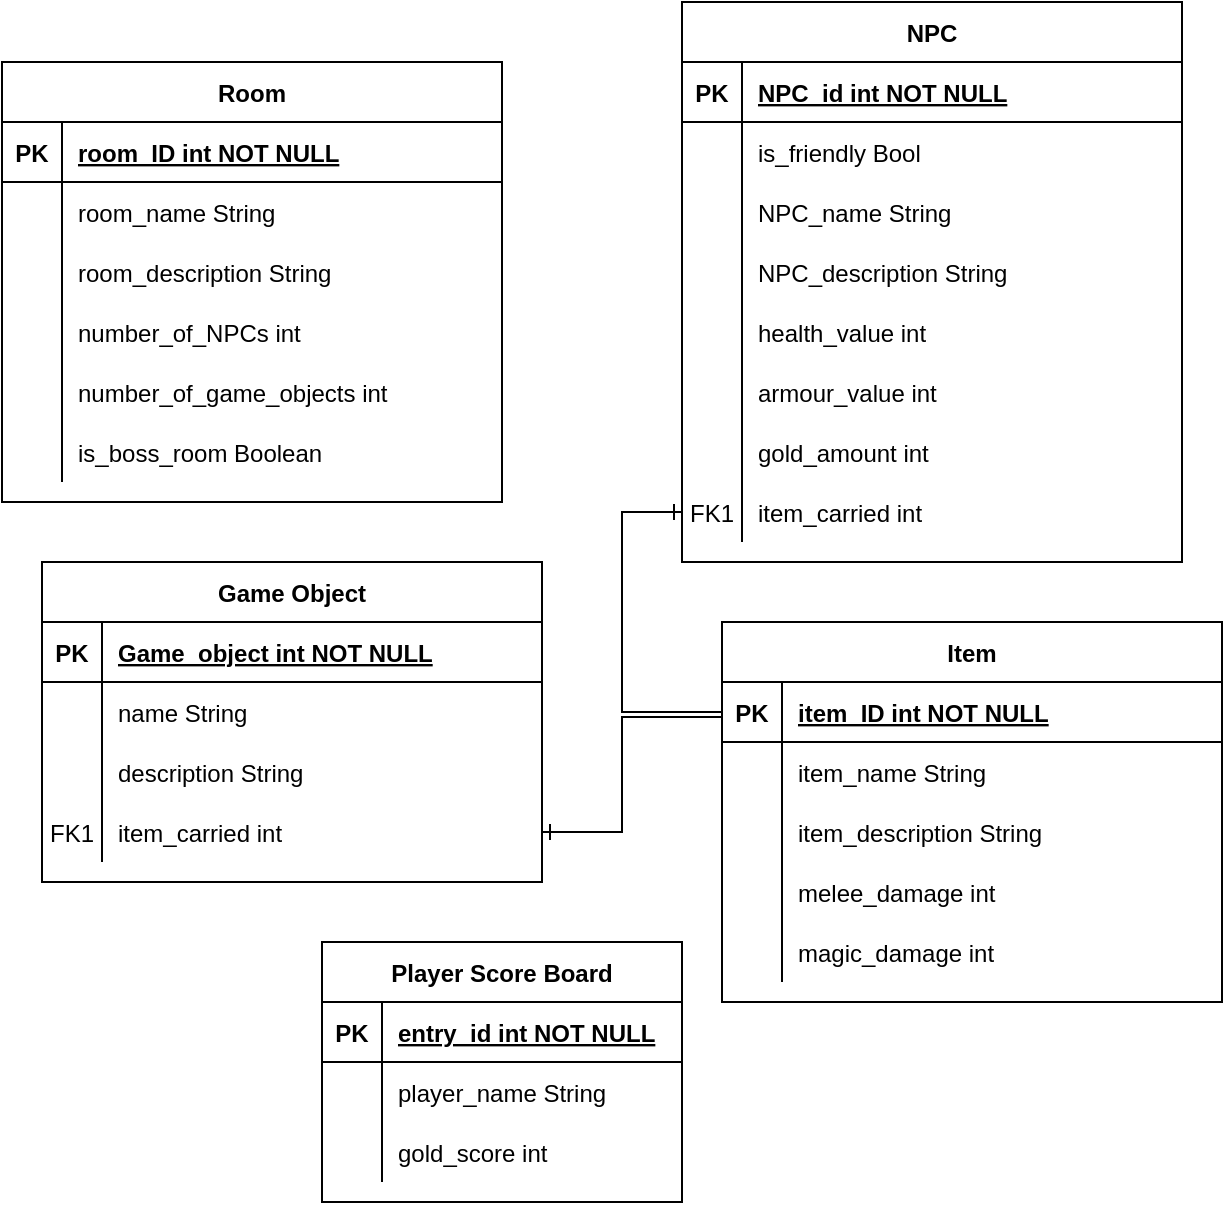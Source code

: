<mxfile version="13.9.9" type="device"><diagram id="R2lEEEUBdFMjLlhIrx00" name="Page-1"><mxGraphModel dx="1106" dy="744" grid="1" gridSize="10" guides="1" tooltips="1" connect="1" arrows="1" fold="1" page="1" pageScale="1" pageWidth="850" pageHeight="1100" math="0" shadow="0" extFonts="Permanent Marker^https://fonts.googleapis.com/css?family=Permanent+Marker"><root><mxCell id="0"/><mxCell id="1" parent="0"/><mxCell id="C-vyLk0tnHw3VtMMgP7b-23" value="Room" style="shape=table;startSize=30;container=1;collapsible=1;childLayout=tableLayout;fixedRows=1;rowLines=0;fontStyle=1;align=center;resizeLast=1;" parent="1" vertex="1"><mxGeometry x="80" y="120" width="250" height="220" as="geometry"/></mxCell><mxCell id="C-vyLk0tnHw3VtMMgP7b-24" value="" style="shape=partialRectangle;collapsible=0;dropTarget=0;pointerEvents=0;fillColor=none;points=[[0,0.5],[1,0.5]];portConstraint=eastwest;top=0;left=0;right=0;bottom=1;" parent="C-vyLk0tnHw3VtMMgP7b-23" vertex="1"><mxGeometry y="30" width="250" height="30" as="geometry"/></mxCell><mxCell id="C-vyLk0tnHw3VtMMgP7b-25" value="PK" style="shape=partialRectangle;overflow=hidden;connectable=0;fillColor=none;top=0;left=0;bottom=0;right=0;fontStyle=1;" parent="C-vyLk0tnHw3VtMMgP7b-24" vertex="1"><mxGeometry width="30" height="30" as="geometry"/></mxCell><mxCell id="C-vyLk0tnHw3VtMMgP7b-26" value="room_ID int NOT NULL " style="shape=partialRectangle;overflow=hidden;connectable=0;fillColor=none;top=0;left=0;bottom=0;right=0;align=left;spacingLeft=6;fontStyle=5;" parent="C-vyLk0tnHw3VtMMgP7b-24" vertex="1"><mxGeometry x="30" width="220" height="30" as="geometry"/></mxCell><mxCell id="C-vyLk0tnHw3VtMMgP7b-27" value="" style="shape=partialRectangle;collapsible=0;dropTarget=0;pointerEvents=0;fillColor=none;points=[[0,0.5],[1,0.5]];portConstraint=eastwest;top=0;left=0;right=0;bottom=0;" parent="C-vyLk0tnHw3VtMMgP7b-23" vertex="1"><mxGeometry y="60" width="250" height="30" as="geometry"/></mxCell><mxCell id="C-vyLk0tnHw3VtMMgP7b-28" value="" style="shape=partialRectangle;overflow=hidden;connectable=0;fillColor=none;top=0;left=0;bottom=0;right=0;" parent="C-vyLk0tnHw3VtMMgP7b-27" vertex="1"><mxGeometry width="30" height="30" as="geometry"/></mxCell><mxCell id="C-vyLk0tnHw3VtMMgP7b-29" value="room_name String" style="shape=partialRectangle;overflow=hidden;connectable=0;fillColor=none;top=0;left=0;bottom=0;right=0;align=left;spacingLeft=6;" parent="C-vyLk0tnHw3VtMMgP7b-27" vertex="1"><mxGeometry x="30" width="220" height="30" as="geometry"/></mxCell><mxCell id="DumQzzV8WXWNfINCLdNf-2" value="" style="shape=partialRectangle;collapsible=0;dropTarget=0;pointerEvents=0;fillColor=none;top=0;left=0;bottom=0;right=0;points=[[0,0.5],[1,0.5]];portConstraint=eastwest;" parent="C-vyLk0tnHw3VtMMgP7b-23" vertex="1"><mxGeometry y="90" width="250" height="30" as="geometry"/></mxCell><mxCell id="DumQzzV8WXWNfINCLdNf-3" value="" style="shape=partialRectangle;connectable=0;fillColor=none;top=0;left=0;bottom=0;right=0;editable=1;overflow=hidden;" parent="DumQzzV8WXWNfINCLdNf-2" vertex="1"><mxGeometry width="30" height="30" as="geometry"/></mxCell><mxCell id="DumQzzV8WXWNfINCLdNf-4" value="room_description String" style="shape=partialRectangle;connectable=0;fillColor=none;top=0;left=0;bottom=0;right=0;align=left;spacingLeft=6;overflow=hidden;" parent="DumQzzV8WXWNfINCLdNf-2" vertex="1"><mxGeometry x="30" width="220" height="30" as="geometry"/></mxCell><mxCell id="DumQzzV8WXWNfINCLdNf-108" value="" style="shape=partialRectangle;collapsible=0;dropTarget=0;pointerEvents=0;fillColor=none;top=0;left=0;bottom=0;right=0;points=[[0,0.5],[1,0.5]];portConstraint=eastwest;" parent="C-vyLk0tnHw3VtMMgP7b-23" vertex="1"><mxGeometry y="120" width="250" height="30" as="geometry"/></mxCell><mxCell id="DumQzzV8WXWNfINCLdNf-109" value="" style="shape=partialRectangle;connectable=0;fillColor=none;top=0;left=0;bottom=0;right=0;editable=1;overflow=hidden;" parent="DumQzzV8WXWNfINCLdNf-108" vertex="1"><mxGeometry width="30" height="30" as="geometry"/></mxCell><mxCell id="DumQzzV8WXWNfINCLdNf-110" value="number_of_NPCs int" style="shape=partialRectangle;connectable=0;fillColor=none;top=0;left=0;bottom=0;right=0;align=left;spacingLeft=6;overflow=hidden;" parent="DumQzzV8WXWNfINCLdNf-108" vertex="1"><mxGeometry x="30" width="220" height="30" as="geometry"/></mxCell><mxCell id="DumQzzV8WXWNfINCLdNf-132" value="" style="shape=partialRectangle;collapsible=0;dropTarget=0;pointerEvents=0;fillColor=none;top=0;left=0;bottom=0;right=0;points=[[0,0.5],[1,0.5]];portConstraint=eastwest;" parent="C-vyLk0tnHw3VtMMgP7b-23" vertex="1"><mxGeometry y="150" width="250" height="30" as="geometry"/></mxCell><mxCell id="DumQzzV8WXWNfINCLdNf-133" value="" style="shape=partialRectangle;connectable=0;fillColor=none;top=0;left=0;bottom=0;right=0;editable=1;overflow=hidden;" parent="DumQzzV8WXWNfINCLdNf-132" vertex="1"><mxGeometry width="30" height="30" as="geometry"/></mxCell><mxCell id="DumQzzV8WXWNfINCLdNf-134" value="number_of_game_objects int" style="shape=partialRectangle;connectable=0;fillColor=none;top=0;left=0;bottom=0;right=0;align=left;spacingLeft=6;overflow=hidden;" parent="DumQzzV8WXWNfINCLdNf-132" vertex="1"><mxGeometry x="30" width="220" height="30" as="geometry"/></mxCell><mxCell id="DumQzzV8WXWNfINCLdNf-203" value="" style="shape=partialRectangle;collapsible=0;dropTarget=0;pointerEvents=0;fillColor=none;top=0;left=0;bottom=0;right=0;points=[[0,0.5],[1,0.5]];portConstraint=eastwest;" parent="C-vyLk0tnHw3VtMMgP7b-23" vertex="1"><mxGeometry y="180" width="250" height="30" as="geometry"/></mxCell><mxCell id="DumQzzV8WXWNfINCLdNf-204" value="" style="shape=partialRectangle;connectable=0;fillColor=none;top=0;left=0;bottom=0;right=0;editable=1;overflow=hidden;" parent="DumQzzV8WXWNfINCLdNf-203" vertex="1"><mxGeometry width="30" height="30" as="geometry"/></mxCell><mxCell id="DumQzzV8WXWNfINCLdNf-205" value="is_boss_room Boolean" style="shape=partialRectangle;connectable=0;fillColor=none;top=0;left=0;bottom=0;right=0;align=left;spacingLeft=6;overflow=hidden;" parent="DumQzzV8WXWNfINCLdNf-203" vertex="1"><mxGeometry x="30" width="220" height="30" as="geometry"/></mxCell><mxCell id="DumQzzV8WXWNfINCLdNf-79" style="edgeStyle=elbowEdgeStyle;rounded=0;orthogonalLoop=1;jettySize=auto;html=1;exitX=1;exitY=0.5;exitDx=0;exitDy=0;entryX=1;entryY=0.5;entryDx=0;entryDy=0;endArrow=ERzeroToMany;endFill=1;" parent="1" edge="1"><mxGeometry relative="1" as="geometry"><mxPoint x="760" y="275" as="targetPoint"/><Array as="points"><mxPoint x="810" y="340"/></Array></mxGeometry></mxCell><mxCell id="DumQzzV8WXWNfINCLdNf-97" value="NPC" style="shape=table;startSize=30;container=1;collapsible=1;childLayout=tableLayout;fixedRows=1;rowLines=0;fontStyle=1;align=center;resizeLast=1;" parent="1" vertex="1"><mxGeometry x="420" y="90" width="250" height="280" as="geometry"/></mxCell><mxCell id="DumQzzV8WXWNfINCLdNf-98" value="" style="shape=partialRectangle;collapsible=0;dropTarget=0;pointerEvents=0;fillColor=none;points=[[0,0.5],[1,0.5]];portConstraint=eastwest;top=0;left=0;right=0;bottom=1;" parent="DumQzzV8WXWNfINCLdNf-97" vertex="1"><mxGeometry y="30" width="250" height="30" as="geometry"/></mxCell><mxCell id="DumQzzV8WXWNfINCLdNf-99" value="PK" style="shape=partialRectangle;overflow=hidden;connectable=0;fillColor=none;top=0;left=0;bottom=0;right=0;fontStyle=1;" parent="DumQzzV8WXWNfINCLdNf-98" vertex="1"><mxGeometry width="30" height="30" as="geometry"/></mxCell><mxCell id="DumQzzV8WXWNfINCLdNf-100" value="NPC_id int NOT NULL" style="shape=partialRectangle;overflow=hidden;connectable=0;fillColor=none;top=0;left=0;bottom=0;right=0;align=left;spacingLeft=6;fontStyle=5;" parent="DumQzzV8WXWNfINCLdNf-98" vertex="1"><mxGeometry x="30" width="220" height="30" as="geometry"/></mxCell><mxCell id="IhYnLyJMetpq5GL2P0Ig-9" value="" style="shape=partialRectangle;collapsible=0;dropTarget=0;pointerEvents=0;fillColor=none;top=0;left=0;bottom=0;right=0;points=[[0,0.5],[1,0.5]];portConstraint=eastwest;" vertex="1" parent="DumQzzV8WXWNfINCLdNf-97"><mxGeometry y="60" width="250" height="30" as="geometry"/></mxCell><mxCell id="IhYnLyJMetpq5GL2P0Ig-10" value="" style="shape=partialRectangle;connectable=0;fillColor=none;top=0;left=0;bottom=0;right=0;editable=1;overflow=hidden;" vertex="1" parent="IhYnLyJMetpq5GL2P0Ig-9"><mxGeometry width="30" height="30" as="geometry"/></mxCell><mxCell id="IhYnLyJMetpq5GL2P0Ig-11" value="is_friendly Bool" style="shape=partialRectangle;connectable=0;fillColor=none;top=0;left=0;bottom=0;right=0;align=left;spacingLeft=6;overflow=hidden;" vertex="1" parent="IhYnLyJMetpq5GL2P0Ig-9"><mxGeometry x="30" width="220" height="30" as="geometry"/></mxCell><mxCell id="DumQzzV8WXWNfINCLdNf-101" value="" style="shape=partialRectangle;collapsible=0;dropTarget=0;pointerEvents=0;fillColor=none;points=[[0,0.5],[1,0.5]];portConstraint=eastwest;top=0;left=0;right=0;bottom=0;" parent="DumQzzV8WXWNfINCLdNf-97" vertex="1"><mxGeometry y="90" width="250" height="30" as="geometry"/></mxCell><mxCell id="DumQzzV8WXWNfINCLdNf-102" value="" style="shape=partialRectangle;overflow=hidden;connectable=0;fillColor=none;top=0;left=0;bottom=0;right=0;" parent="DumQzzV8WXWNfINCLdNf-101" vertex="1"><mxGeometry width="30" height="30" as="geometry"/></mxCell><mxCell id="DumQzzV8WXWNfINCLdNf-103" value="NPC_name String" style="shape=partialRectangle;overflow=hidden;connectable=0;fillColor=none;top=0;left=0;bottom=0;right=0;align=left;spacingLeft=6;" parent="DumQzzV8WXWNfINCLdNf-101" vertex="1"><mxGeometry x="30" width="220" height="30" as="geometry"/></mxCell><mxCell id="DumQzzV8WXWNfINCLdNf-104" value="" style="shape=partialRectangle;collapsible=0;dropTarget=0;pointerEvents=0;fillColor=none;top=0;left=0;bottom=0;right=0;points=[[0,0.5],[1,0.5]];portConstraint=eastwest;" parent="DumQzzV8WXWNfINCLdNf-97" vertex="1"><mxGeometry y="120" width="250" height="30" as="geometry"/></mxCell><mxCell id="DumQzzV8WXWNfINCLdNf-105" value="" style="shape=partialRectangle;connectable=0;fillColor=none;top=0;left=0;bottom=0;right=0;editable=1;overflow=hidden;" parent="DumQzzV8WXWNfINCLdNf-104" vertex="1"><mxGeometry width="30" height="30" as="geometry"/></mxCell><mxCell id="DumQzzV8WXWNfINCLdNf-106" value="NPC_description String" style="shape=partialRectangle;connectable=0;fillColor=none;top=0;left=0;bottom=0;right=0;align=left;spacingLeft=6;overflow=hidden;" parent="DumQzzV8WXWNfINCLdNf-104" vertex="1"><mxGeometry x="30" width="220" height="30" as="geometry"/></mxCell><mxCell id="DumQzzV8WXWNfINCLdNf-169" value="" style="shape=partialRectangle;collapsible=0;dropTarget=0;pointerEvents=0;fillColor=none;top=0;left=0;bottom=0;right=0;points=[[0,0.5],[1,0.5]];portConstraint=eastwest;" parent="DumQzzV8WXWNfINCLdNf-97" vertex="1"><mxGeometry y="150" width="250" height="30" as="geometry"/></mxCell><mxCell id="DumQzzV8WXWNfINCLdNf-170" value="" style="shape=partialRectangle;connectable=0;fillColor=none;top=0;left=0;bottom=0;right=0;editable=1;overflow=hidden;" parent="DumQzzV8WXWNfINCLdNf-169" vertex="1"><mxGeometry width="30" height="30" as="geometry"/></mxCell><mxCell id="DumQzzV8WXWNfINCLdNf-171" value="health_value int" style="shape=partialRectangle;connectable=0;fillColor=none;top=0;left=0;bottom=0;right=0;align=left;spacingLeft=6;overflow=hidden;" parent="DumQzzV8WXWNfINCLdNf-169" vertex="1"><mxGeometry x="30" width="220" height="30" as="geometry"/></mxCell><mxCell id="DumQzzV8WXWNfINCLdNf-173" value="" style="shape=partialRectangle;collapsible=0;dropTarget=0;pointerEvents=0;fillColor=none;top=0;left=0;bottom=0;right=0;points=[[0,0.5],[1,0.5]];portConstraint=eastwest;" parent="DumQzzV8WXWNfINCLdNf-97" vertex="1"><mxGeometry y="180" width="250" height="30" as="geometry"/></mxCell><mxCell id="DumQzzV8WXWNfINCLdNf-174" value="" style="shape=partialRectangle;connectable=0;fillColor=none;top=0;left=0;bottom=0;right=0;editable=1;overflow=hidden;" parent="DumQzzV8WXWNfINCLdNf-173" vertex="1"><mxGeometry width="30" height="30" as="geometry"/></mxCell><mxCell id="DumQzzV8WXWNfINCLdNf-175" value="armour_value int" style="shape=partialRectangle;connectable=0;fillColor=none;top=0;left=0;bottom=0;right=0;align=left;spacingLeft=6;overflow=hidden;" parent="DumQzzV8WXWNfINCLdNf-173" vertex="1"><mxGeometry x="30" width="220" height="30" as="geometry"/></mxCell><mxCell id="DumQzzV8WXWNfINCLdNf-136" value="" style="shape=partialRectangle;collapsible=0;dropTarget=0;pointerEvents=0;fillColor=none;top=0;left=0;bottom=0;right=0;points=[[0,0.5],[1,0.5]];portConstraint=eastwest;" parent="DumQzzV8WXWNfINCLdNf-97" vertex="1"><mxGeometry y="210" width="250" height="30" as="geometry"/></mxCell><mxCell id="DumQzzV8WXWNfINCLdNf-137" value="" style="shape=partialRectangle;connectable=0;fillColor=none;top=0;left=0;bottom=0;right=0;editable=1;overflow=hidden;" parent="DumQzzV8WXWNfINCLdNf-136" vertex="1"><mxGeometry width="30" height="30" as="geometry"/></mxCell><mxCell id="DumQzzV8WXWNfINCLdNf-138" value="gold_amount int" style="shape=partialRectangle;connectable=0;fillColor=none;top=0;left=0;bottom=0;right=0;align=left;spacingLeft=6;overflow=hidden;" parent="DumQzzV8WXWNfINCLdNf-136" vertex="1"><mxGeometry x="30" width="220" height="30" as="geometry"/></mxCell><mxCell id="DumQzzV8WXWNfINCLdNf-159" value="" style="shape=partialRectangle;collapsible=0;dropTarget=0;pointerEvents=0;fillColor=none;top=0;left=0;bottom=0;right=0;points=[[0,0.5],[1,0.5]];portConstraint=eastwest;" parent="DumQzzV8WXWNfINCLdNf-97" vertex="1"><mxGeometry y="240" width="250" height="30" as="geometry"/></mxCell><mxCell id="DumQzzV8WXWNfINCLdNf-160" value="FK1" style="shape=partialRectangle;connectable=0;fillColor=none;top=0;left=0;bottom=0;right=0;editable=1;overflow=hidden;" parent="DumQzzV8WXWNfINCLdNf-159" vertex="1"><mxGeometry width="30" height="30" as="geometry"/></mxCell><mxCell id="DumQzzV8WXWNfINCLdNf-161" value="item_carried int" style="shape=partialRectangle;connectable=0;fillColor=none;top=0;left=0;bottom=0;right=0;align=left;spacingLeft=6;overflow=hidden;" parent="DumQzzV8WXWNfINCLdNf-159" vertex="1"><mxGeometry x="30" width="220" height="30" as="geometry"/></mxCell><mxCell id="DumQzzV8WXWNfINCLdNf-167" style="edgeStyle=elbowEdgeStyle;rounded=0;orthogonalLoop=1;jettySize=auto;html=1;exitX=0;exitY=0.25;exitDx=0;exitDy=0;entryX=1;entryY=0.5;entryDx=0;entryDy=0;endArrow=ERone;endFill=0;" parent="1" source="DumQzzV8WXWNfINCLdNf-121" target="DumQzzV8WXWNfINCLdNf-156" edge="1"><mxGeometry relative="1" as="geometry"><Array as="points"><mxPoint x="390" y="470"/></Array></mxGeometry></mxCell><mxCell id="DumQzzV8WXWNfINCLdNf-121" value="Item" style="shape=table;startSize=30;container=1;collapsible=1;childLayout=tableLayout;fixedRows=1;rowLines=0;fontStyle=1;align=center;resizeLast=1;" parent="1" vertex="1"><mxGeometry x="440" y="400" width="250" height="190" as="geometry"/></mxCell><mxCell id="DumQzzV8WXWNfINCLdNf-122" value="" style="shape=partialRectangle;collapsible=0;dropTarget=0;pointerEvents=0;fillColor=none;points=[[0,0.5],[1,0.5]];portConstraint=eastwest;top=0;left=0;right=0;bottom=1;" parent="DumQzzV8WXWNfINCLdNf-121" vertex="1"><mxGeometry y="30" width="250" height="30" as="geometry"/></mxCell><mxCell id="DumQzzV8WXWNfINCLdNf-123" value="PK" style="shape=partialRectangle;overflow=hidden;connectable=0;fillColor=none;top=0;left=0;bottom=0;right=0;fontStyle=1;" parent="DumQzzV8WXWNfINCLdNf-122" vertex="1"><mxGeometry width="30" height="30" as="geometry"/></mxCell><mxCell id="DumQzzV8WXWNfINCLdNf-124" value="item_ID int NOT NULL " style="shape=partialRectangle;overflow=hidden;connectable=0;fillColor=none;top=0;left=0;bottom=0;right=0;align=left;spacingLeft=6;fontStyle=5;" parent="DumQzzV8WXWNfINCLdNf-122" vertex="1"><mxGeometry x="30" width="220" height="30" as="geometry"/></mxCell><mxCell id="DumQzzV8WXWNfINCLdNf-125" value="" style="shape=partialRectangle;collapsible=0;dropTarget=0;pointerEvents=0;fillColor=none;points=[[0,0.5],[1,0.5]];portConstraint=eastwest;top=0;left=0;right=0;bottom=0;" parent="DumQzzV8WXWNfINCLdNf-121" vertex="1"><mxGeometry y="60" width="250" height="30" as="geometry"/></mxCell><mxCell id="DumQzzV8WXWNfINCLdNf-126" value="" style="shape=partialRectangle;overflow=hidden;connectable=0;fillColor=none;top=0;left=0;bottom=0;right=0;" parent="DumQzzV8WXWNfINCLdNf-125" vertex="1"><mxGeometry width="30" height="30" as="geometry"/></mxCell><mxCell id="DumQzzV8WXWNfINCLdNf-127" value="item_name String" style="shape=partialRectangle;overflow=hidden;connectable=0;fillColor=none;top=0;left=0;bottom=0;right=0;align=left;spacingLeft=6;" parent="DumQzzV8WXWNfINCLdNf-125" vertex="1"><mxGeometry x="30" width="220" height="30" as="geometry"/></mxCell><mxCell id="DumQzzV8WXWNfINCLdNf-128" value="" style="shape=partialRectangle;collapsible=0;dropTarget=0;pointerEvents=0;fillColor=none;top=0;left=0;bottom=0;right=0;points=[[0,0.5],[1,0.5]];portConstraint=eastwest;" parent="DumQzzV8WXWNfINCLdNf-121" vertex="1"><mxGeometry y="90" width="250" height="30" as="geometry"/></mxCell><mxCell id="DumQzzV8WXWNfINCLdNf-129" value="" style="shape=partialRectangle;connectable=0;fillColor=none;top=0;left=0;bottom=0;right=0;editable=1;overflow=hidden;" parent="DumQzzV8WXWNfINCLdNf-128" vertex="1"><mxGeometry width="30" height="30" as="geometry"/></mxCell><mxCell id="DumQzzV8WXWNfINCLdNf-130" value="item_description String" style="shape=partialRectangle;connectable=0;fillColor=none;top=0;left=0;bottom=0;right=0;align=left;spacingLeft=6;overflow=hidden;" parent="DumQzzV8WXWNfINCLdNf-128" vertex="1"><mxGeometry x="30" width="220" height="30" as="geometry"/></mxCell><mxCell id="DumQzzV8WXWNfINCLdNf-164" value="" style="shape=partialRectangle;collapsible=0;dropTarget=0;pointerEvents=0;fillColor=none;top=0;left=0;bottom=0;right=0;points=[[0,0.5],[1,0.5]];portConstraint=eastwest;" parent="DumQzzV8WXWNfINCLdNf-121" vertex="1"><mxGeometry y="120" width="250" height="30" as="geometry"/></mxCell><mxCell id="DumQzzV8WXWNfINCLdNf-165" value="" style="shape=partialRectangle;connectable=0;fillColor=none;top=0;left=0;bottom=0;right=0;editable=1;overflow=hidden;" parent="DumQzzV8WXWNfINCLdNf-164" vertex="1"><mxGeometry width="30" height="30" as="geometry"/></mxCell><mxCell id="DumQzzV8WXWNfINCLdNf-166" value="melee_damage int" style="shape=partialRectangle;connectable=0;fillColor=none;top=0;left=0;bottom=0;right=0;align=left;spacingLeft=6;overflow=hidden;" parent="DumQzzV8WXWNfINCLdNf-164" vertex="1"><mxGeometry x="30" width="220" height="30" as="geometry"/></mxCell><mxCell id="IhYnLyJMetpq5GL2P0Ig-5" value="" style="shape=partialRectangle;collapsible=0;dropTarget=0;pointerEvents=0;fillColor=none;top=0;left=0;bottom=0;right=0;points=[[0,0.5],[1,0.5]];portConstraint=eastwest;" vertex="1" parent="DumQzzV8WXWNfINCLdNf-121"><mxGeometry y="150" width="250" height="30" as="geometry"/></mxCell><mxCell id="IhYnLyJMetpq5GL2P0Ig-6" value="" style="shape=partialRectangle;connectable=0;fillColor=none;top=0;left=0;bottom=0;right=0;editable=1;overflow=hidden;" vertex="1" parent="IhYnLyJMetpq5GL2P0Ig-5"><mxGeometry width="30" height="30" as="geometry"/></mxCell><mxCell id="IhYnLyJMetpq5GL2P0Ig-7" value="magic_damage int" style="shape=partialRectangle;connectable=0;fillColor=none;top=0;left=0;bottom=0;right=0;align=left;spacingLeft=6;overflow=hidden;" vertex="1" parent="IhYnLyJMetpq5GL2P0Ig-5"><mxGeometry x="30" width="220" height="30" as="geometry"/></mxCell><mxCell id="DumQzzV8WXWNfINCLdNf-143" value="Game Object" style="shape=table;startSize=30;container=1;collapsible=1;childLayout=tableLayout;fixedRows=1;rowLines=0;fontStyle=1;align=center;resizeLast=1;" parent="1" vertex="1"><mxGeometry x="100" y="370" width="250" height="160" as="geometry"/></mxCell><mxCell id="DumQzzV8WXWNfINCLdNf-144" value="" style="shape=partialRectangle;collapsible=0;dropTarget=0;pointerEvents=0;fillColor=none;points=[[0,0.5],[1,0.5]];portConstraint=eastwest;top=0;left=0;right=0;bottom=1;" parent="DumQzzV8WXWNfINCLdNf-143" vertex="1"><mxGeometry y="30" width="250" height="30" as="geometry"/></mxCell><mxCell id="DumQzzV8WXWNfINCLdNf-145" value="PK" style="shape=partialRectangle;overflow=hidden;connectable=0;fillColor=none;top=0;left=0;bottom=0;right=0;fontStyle=1;" parent="DumQzzV8WXWNfINCLdNf-144" vertex="1"><mxGeometry width="30" height="30" as="geometry"/></mxCell><mxCell id="DumQzzV8WXWNfINCLdNf-146" value="Game_object int NOT NULL" style="shape=partialRectangle;overflow=hidden;connectable=0;fillColor=none;top=0;left=0;bottom=0;right=0;align=left;spacingLeft=6;fontStyle=5;" parent="DumQzzV8WXWNfINCLdNf-144" vertex="1"><mxGeometry x="30" width="220" height="30" as="geometry"/></mxCell><mxCell id="DumQzzV8WXWNfINCLdNf-147" value="" style="shape=partialRectangle;collapsible=0;dropTarget=0;pointerEvents=0;fillColor=none;points=[[0,0.5],[1,0.5]];portConstraint=eastwest;top=0;left=0;right=0;bottom=0;" parent="DumQzzV8WXWNfINCLdNf-143" vertex="1"><mxGeometry y="60" width="250" height="30" as="geometry"/></mxCell><mxCell id="DumQzzV8WXWNfINCLdNf-148" value="" style="shape=partialRectangle;overflow=hidden;connectable=0;fillColor=none;top=0;left=0;bottom=0;right=0;" parent="DumQzzV8WXWNfINCLdNf-147" vertex="1"><mxGeometry width="30" height="30" as="geometry"/></mxCell><mxCell id="DumQzzV8WXWNfINCLdNf-149" value="name String" style="shape=partialRectangle;overflow=hidden;connectable=0;fillColor=none;top=0;left=0;bottom=0;right=0;align=left;spacingLeft=6;" parent="DumQzzV8WXWNfINCLdNf-147" vertex="1"><mxGeometry x="30" width="220" height="30" as="geometry"/></mxCell><mxCell id="DumQzzV8WXWNfINCLdNf-150" value="" style="shape=partialRectangle;collapsible=0;dropTarget=0;pointerEvents=0;fillColor=none;top=0;left=0;bottom=0;right=0;points=[[0,0.5],[1,0.5]];portConstraint=eastwest;" parent="DumQzzV8WXWNfINCLdNf-143" vertex="1"><mxGeometry y="90" width="250" height="30" as="geometry"/></mxCell><mxCell id="DumQzzV8WXWNfINCLdNf-151" value="" style="shape=partialRectangle;connectable=0;fillColor=none;top=0;left=0;bottom=0;right=0;editable=1;overflow=hidden;" parent="DumQzzV8WXWNfINCLdNf-150" vertex="1"><mxGeometry width="30" height="30" as="geometry"/></mxCell><mxCell id="DumQzzV8WXWNfINCLdNf-152" value="description String" style="shape=partialRectangle;connectable=0;fillColor=none;top=0;left=0;bottom=0;right=0;align=left;spacingLeft=6;overflow=hidden;" parent="DumQzzV8WXWNfINCLdNf-150" vertex="1"><mxGeometry x="30" width="220" height="30" as="geometry"/></mxCell><mxCell id="DumQzzV8WXWNfINCLdNf-156" value="" style="shape=partialRectangle;collapsible=0;dropTarget=0;pointerEvents=0;fillColor=none;top=0;left=0;bottom=0;right=0;points=[[0,0.5],[1,0.5]];portConstraint=eastwest;" parent="DumQzzV8WXWNfINCLdNf-143" vertex="1"><mxGeometry y="120" width="250" height="30" as="geometry"/></mxCell><mxCell id="DumQzzV8WXWNfINCLdNf-157" value="FK1" style="shape=partialRectangle;connectable=0;fillColor=none;top=0;left=0;bottom=0;right=0;editable=1;overflow=hidden;" parent="DumQzzV8WXWNfINCLdNf-156" vertex="1"><mxGeometry width="30" height="30" as="geometry"/></mxCell><mxCell id="DumQzzV8WXWNfINCLdNf-158" value="item_carried int" style="shape=partialRectangle;connectable=0;fillColor=none;top=0;left=0;bottom=0;right=0;align=left;spacingLeft=6;overflow=hidden;" parent="DumQzzV8WXWNfINCLdNf-156" vertex="1"><mxGeometry x="30" width="220" height="30" as="geometry"/></mxCell><mxCell id="DumQzzV8WXWNfINCLdNf-162" style="edgeStyle=elbowEdgeStyle;rounded=0;orthogonalLoop=1;jettySize=auto;html=1;exitX=0;exitY=0.5;exitDx=0;exitDy=0;entryX=0;entryY=0.5;entryDx=0;entryDy=0;endArrow=ERone;endFill=0;" parent="1" source="DumQzzV8WXWNfINCLdNf-122" target="DumQzzV8WXWNfINCLdNf-159" edge="1"><mxGeometry relative="1" as="geometry"><Array as="points"><mxPoint x="390" y="280"/></Array></mxGeometry></mxCell><mxCell id="DumQzzV8WXWNfINCLdNf-176" value="Player Score Board" style="shape=table;startSize=30;container=1;collapsible=1;childLayout=tableLayout;fixedRows=1;rowLines=0;fontStyle=1;align=center;resizeLast=1;" parent="1" vertex="1"><mxGeometry x="240" y="560" width="180" height="130" as="geometry"/></mxCell><mxCell id="DumQzzV8WXWNfINCLdNf-177" value="" style="shape=partialRectangle;collapsible=0;dropTarget=0;pointerEvents=0;fillColor=none;top=0;left=0;bottom=1;right=0;points=[[0,0.5],[1,0.5]];portConstraint=eastwest;" parent="DumQzzV8WXWNfINCLdNf-176" vertex="1"><mxGeometry y="30" width="180" height="30" as="geometry"/></mxCell><mxCell id="DumQzzV8WXWNfINCLdNf-178" value="PK" style="shape=partialRectangle;connectable=0;fillColor=none;top=0;left=0;bottom=0;right=0;fontStyle=1;overflow=hidden;" parent="DumQzzV8WXWNfINCLdNf-177" vertex="1"><mxGeometry width="30" height="30" as="geometry"/></mxCell><mxCell id="DumQzzV8WXWNfINCLdNf-179" value="entry_id int NOT NULL" style="shape=partialRectangle;connectable=0;fillColor=none;top=0;left=0;bottom=0;right=0;align=left;spacingLeft=6;fontStyle=5;overflow=hidden;" parent="DumQzzV8WXWNfINCLdNf-177" vertex="1"><mxGeometry x="30" width="150" height="30" as="geometry"/></mxCell><mxCell id="DumQzzV8WXWNfINCLdNf-180" value="" style="shape=partialRectangle;collapsible=0;dropTarget=0;pointerEvents=0;fillColor=none;top=0;left=0;bottom=0;right=0;points=[[0,0.5],[1,0.5]];portConstraint=eastwest;" parent="DumQzzV8WXWNfINCLdNf-176" vertex="1"><mxGeometry y="60" width="180" height="30" as="geometry"/></mxCell><mxCell id="DumQzzV8WXWNfINCLdNf-181" value="" style="shape=partialRectangle;connectable=0;fillColor=none;top=0;left=0;bottom=0;right=0;editable=1;overflow=hidden;" parent="DumQzzV8WXWNfINCLdNf-180" vertex="1"><mxGeometry width="30" height="30" as="geometry"/></mxCell><mxCell id="DumQzzV8WXWNfINCLdNf-182" value="player_name String" style="shape=partialRectangle;connectable=0;fillColor=none;top=0;left=0;bottom=0;right=0;align=left;spacingLeft=6;overflow=hidden;" parent="DumQzzV8WXWNfINCLdNf-180" vertex="1"><mxGeometry x="30" width="150" height="30" as="geometry"/></mxCell><mxCell id="DumQzzV8WXWNfINCLdNf-183" value="" style="shape=partialRectangle;collapsible=0;dropTarget=0;pointerEvents=0;fillColor=none;top=0;left=0;bottom=0;right=0;points=[[0,0.5],[1,0.5]];portConstraint=eastwest;" parent="DumQzzV8WXWNfINCLdNf-176" vertex="1"><mxGeometry y="90" width="180" height="30" as="geometry"/></mxCell><mxCell id="DumQzzV8WXWNfINCLdNf-184" value="" style="shape=partialRectangle;connectable=0;fillColor=none;top=0;left=0;bottom=0;right=0;editable=1;overflow=hidden;" parent="DumQzzV8WXWNfINCLdNf-183" vertex="1"><mxGeometry width="30" height="30" as="geometry"/></mxCell><mxCell id="DumQzzV8WXWNfINCLdNf-185" value="gold_score int" style="shape=partialRectangle;connectable=0;fillColor=none;top=0;left=0;bottom=0;right=0;align=left;spacingLeft=6;overflow=hidden;" parent="DumQzzV8WXWNfINCLdNf-183" vertex="1"><mxGeometry x="30" width="150" height="30" as="geometry"/></mxCell></root></mxGraphModel></diagram></mxfile>